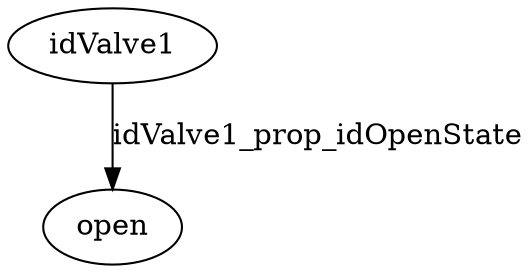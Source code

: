 strict digraph  {
idValve1 [node_type=entity_node, root=root];
open;
idValve1 -> open  [edge_type=property, label=idValve1_prop_idOpenState];
}
